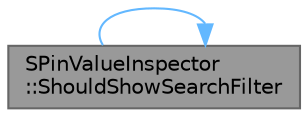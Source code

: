 digraph "SPinValueInspector::ShouldShowSearchFilter"
{
 // INTERACTIVE_SVG=YES
 // LATEX_PDF_SIZE
  bgcolor="transparent";
  edge [fontname=Helvetica,fontsize=10,labelfontname=Helvetica,labelfontsize=10];
  node [fontname=Helvetica,fontsize=10,shape=box,height=0.2,width=0.4];
  rankdir="LR";
  Node1 [id="Node000001",label="SPinValueInspector\l::ShouldShowSearchFilter",height=0.2,width=0.4,color="gray40", fillcolor="grey60", style="filled", fontcolor="black",tooltip="Whether the search filter UI should be visible."];
  Node1 -> Node1 [id="edge1_Node000001_Node000001",color="steelblue1",style="solid",tooltip=" "];
}
